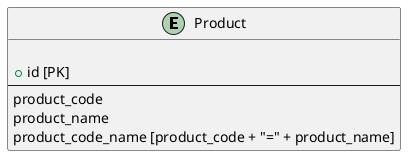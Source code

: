 @startuml tables

entity Product {

+ id [PK]
--
product_code
product_name
product_code_name [product_code + "=" + product_name]
}